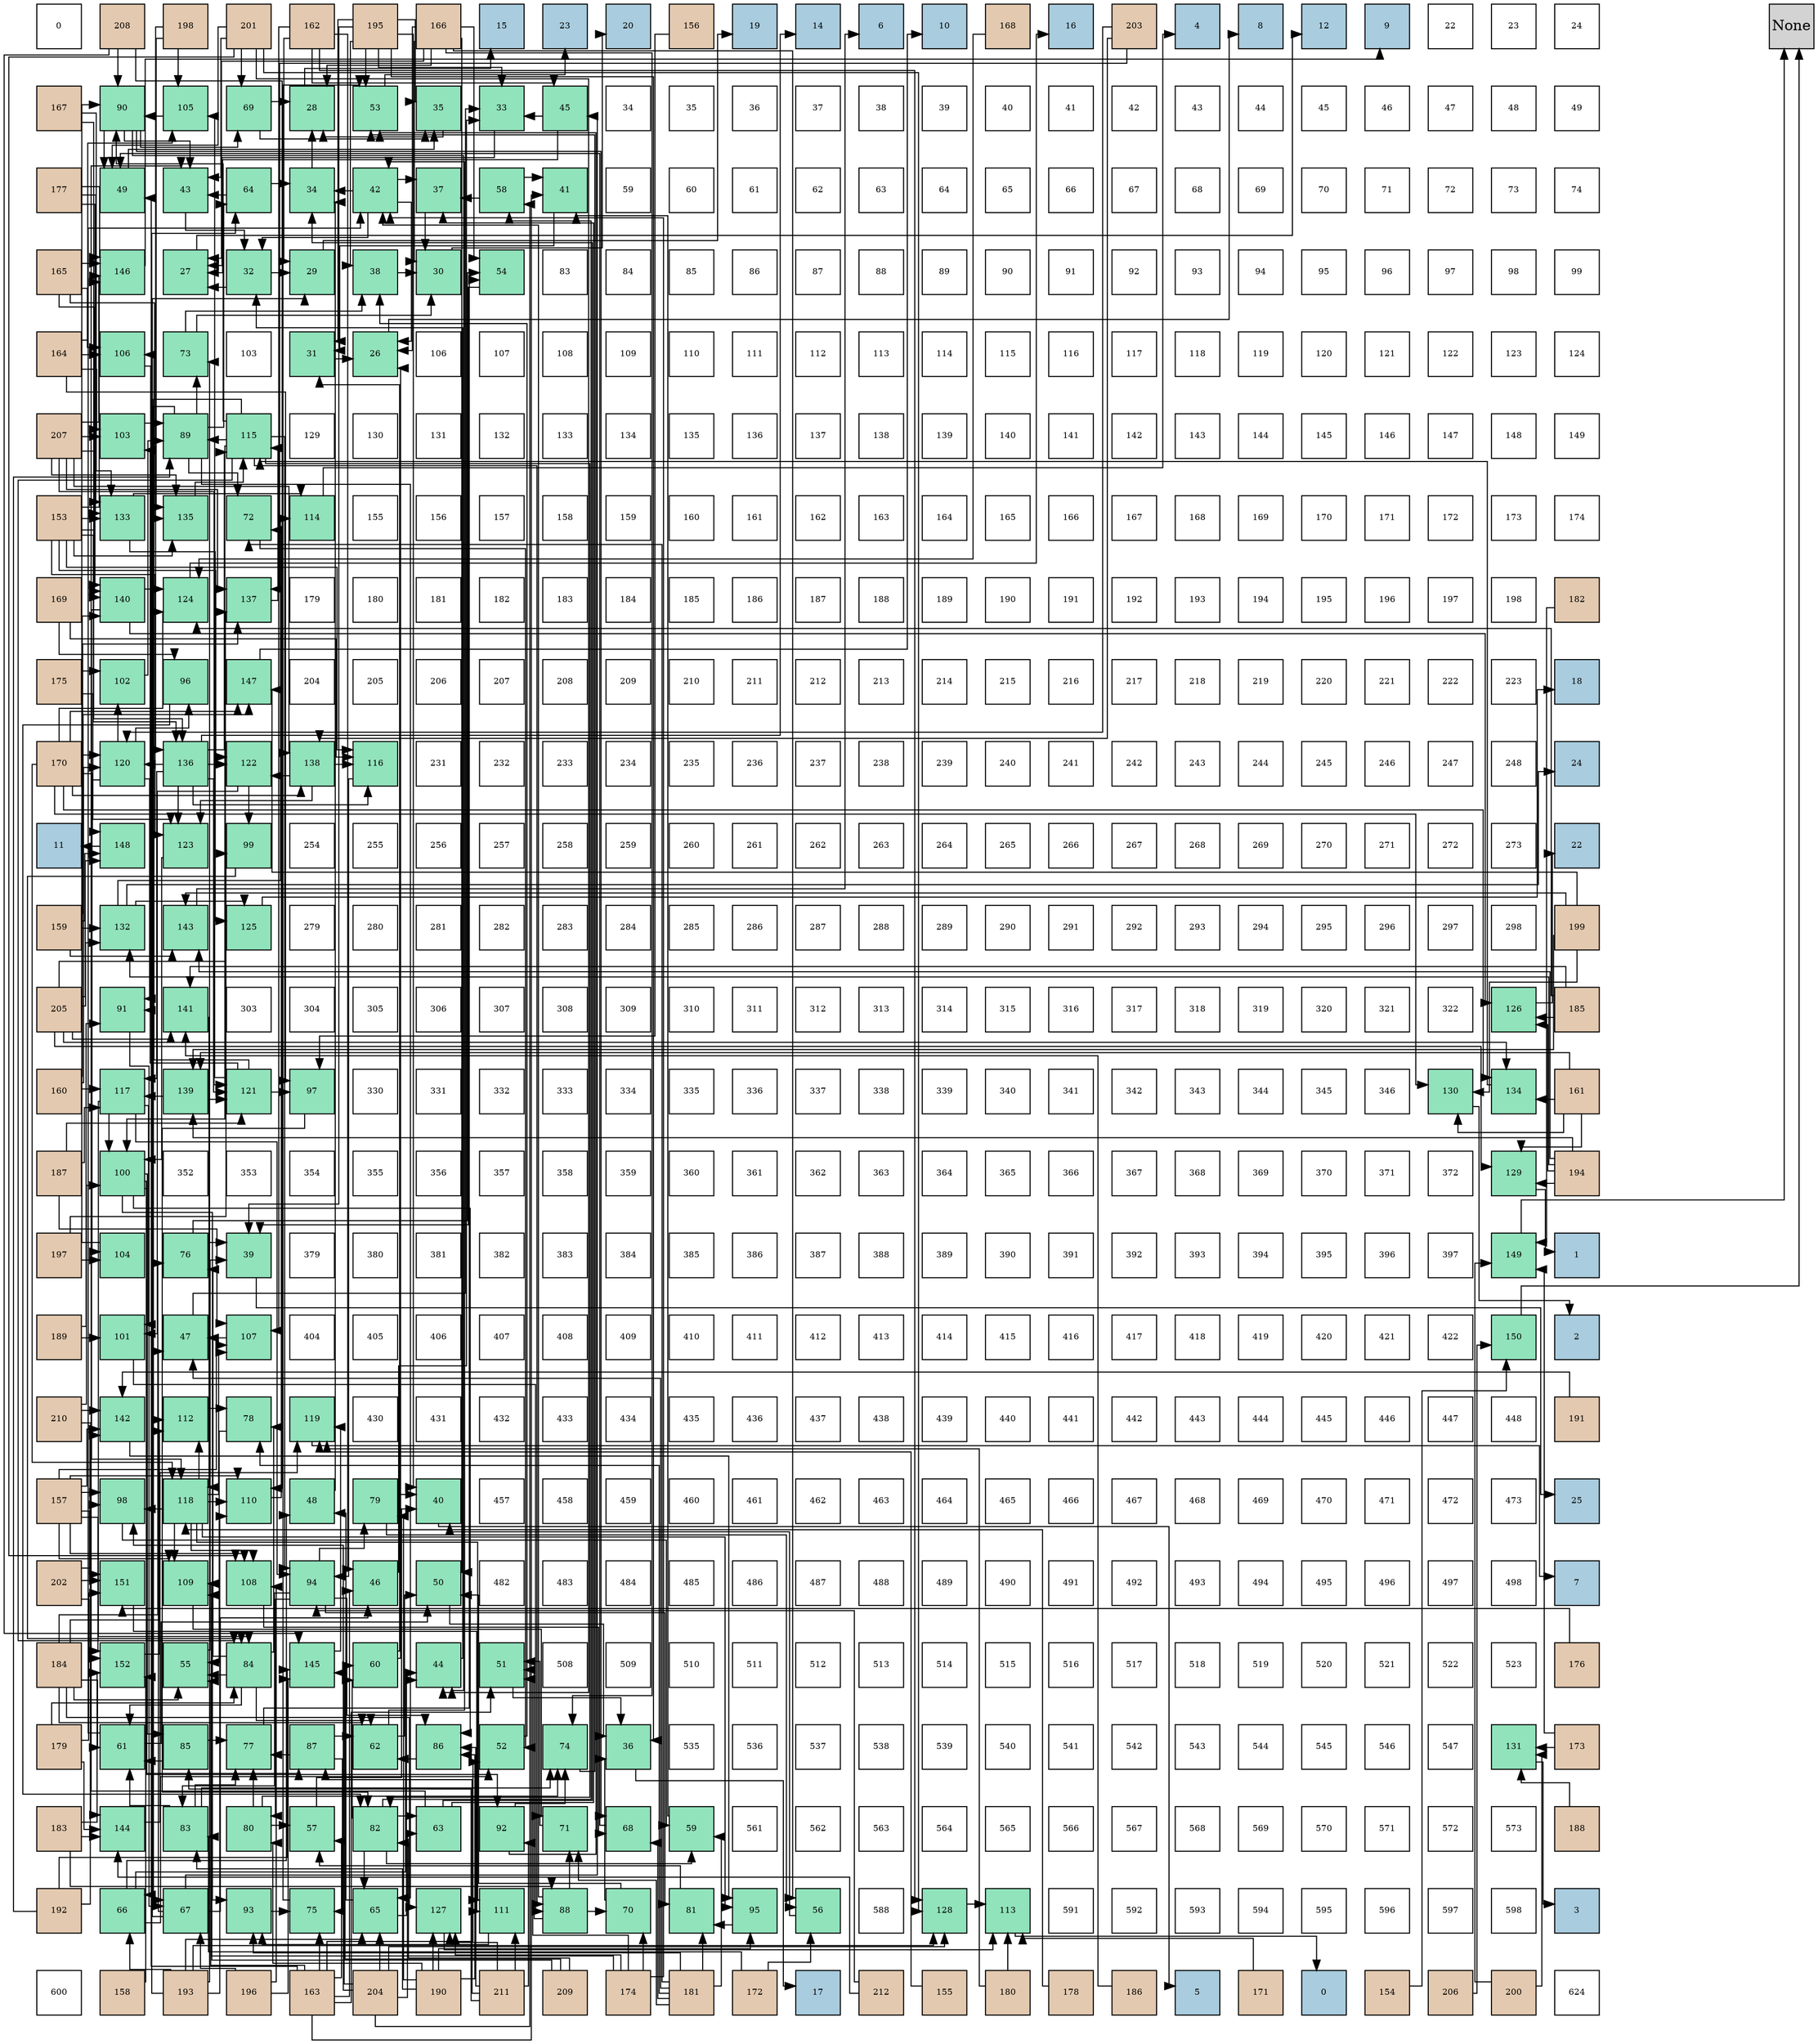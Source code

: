 digraph layout{
 rankdir=TB;
 splines=ortho;
 node [style=filled shape=square fixedsize=true width=0.6];
0[label="0", fontsize=8, fillcolor="#ffffff"];
1[label="208", fontsize=8, fillcolor="#e3c9af"];
2[label="198", fontsize=8, fillcolor="#e3c9af"];
3[label="201", fontsize=8, fillcolor="#e3c9af"];
4[label="162", fontsize=8, fillcolor="#e3c9af"];
5[label="195", fontsize=8, fillcolor="#e3c9af"];
6[label="166", fontsize=8, fillcolor="#e3c9af"];
7[label="15", fontsize=8, fillcolor="#a9ccde"];
8[label="23", fontsize=8, fillcolor="#a9ccde"];
9[label="20", fontsize=8, fillcolor="#a9ccde"];
10[label="156", fontsize=8, fillcolor="#e3c9af"];
11[label="19", fontsize=8, fillcolor="#a9ccde"];
12[label="14", fontsize=8, fillcolor="#a9ccde"];
13[label="6", fontsize=8, fillcolor="#a9ccde"];
14[label="10", fontsize=8, fillcolor="#a9ccde"];
15[label="168", fontsize=8, fillcolor="#e3c9af"];
16[label="16", fontsize=8, fillcolor="#a9ccde"];
17[label="203", fontsize=8, fillcolor="#e3c9af"];
18[label="4", fontsize=8, fillcolor="#a9ccde"];
19[label="8", fontsize=8, fillcolor="#a9ccde"];
20[label="12", fontsize=8, fillcolor="#a9ccde"];
21[label="9", fontsize=8, fillcolor="#a9ccde"];
22[label="22", fontsize=8, fillcolor="#ffffff"];
23[label="23", fontsize=8, fillcolor="#ffffff"];
24[label="24", fontsize=8, fillcolor="#ffffff"];
25[label="167", fontsize=8, fillcolor="#e3c9af"];
26[label="90", fontsize=8, fillcolor="#91e3bb"];
27[label="105", fontsize=8, fillcolor="#91e3bb"];
28[label="69", fontsize=8, fillcolor="#91e3bb"];
29[label="28", fontsize=8, fillcolor="#91e3bb"];
30[label="53", fontsize=8, fillcolor="#91e3bb"];
31[label="35", fontsize=8, fillcolor="#91e3bb"];
32[label="33", fontsize=8, fillcolor="#91e3bb"];
33[label="45", fontsize=8, fillcolor="#91e3bb"];
34[label="34", fontsize=8, fillcolor="#ffffff"];
35[label="35", fontsize=8, fillcolor="#ffffff"];
36[label="36", fontsize=8, fillcolor="#ffffff"];
37[label="37", fontsize=8, fillcolor="#ffffff"];
38[label="38", fontsize=8, fillcolor="#ffffff"];
39[label="39", fontsize=8, fillcolor="#ffffff"];
40[label="40", fontsize=8, fillcolor="#ffffff"];
41[label="41", fontsize=8, fillcolor="#ffffff"];
42[label="42", fontsize=8, fillcolor="#ffffff"];
43[label="43", fontsize=8, fillcolor="#ffffff"];
44[label="44", fontsize=8, fillcolor="#ffffff"];
45[label="45", fontsize=8, fillcolor="#ffffff"];
46[label="46", fontsize=8, fillcolor="#ffffff"];
47[label="47", fontsize=8, fillcolor="#ffffff"];
48[label="48", fontsize=8, fillcolor="#ffffff"];
49[label="49", fontsize=8, fillcolor="#ffffff"];
50[label="177", fontsize=8, fillcolor="#e3c9af"];
51[label="49", fontsize=8, fillcolor="#91e3bb"];
52[label="43", fontsize=8, fillcolor="#91e3bb"];
53[label="64", fontsize=8, fillcolor="#91e3bb"];
54[label="34", fontsize=8, fillcolor="#91e3bb"];
55[label="42", fontsize=8, fillcolor="#91e3bb"];
56[label="37", fontsize=8, fillcolor="#91e3bb"];
57[label="58", fontsize=8, fillcolor="#91e3bb"];
58[label="41", fontsize=8, fillcolor="#91e3bb"];
59[label="59", fontsize=8, fillcolor="#ffffff"];
60[label="60", fontsize=8, fillcolor="#ffffff"];
61[label="61", fontsize=8, fillcolor="#ffffff"];
62[label="62", fontsize=8, fillcolor="#ffffff"];
63[label="63", fontsize=8, fillcolor="#ffffff"];
64[label="64", fontsize=8, fillcolor="#ffffff"];
65[label="65", fontsize=8, fillcolor="#ffffff"];
66[label="66", fontsize=8, fillcolor="#ffffff"];
67[label="67", fontsize=8, fillcolor="#ffffff"];
68[label="68", fontsize=8, fillcolor="#ffffff"];
69[label="69", fontsize=8, fillcolor="#ffffff"];
70[label="70", fontsize=8, fillcolor="#ffffff"];
71[label="71", fontsize=8, fillcolor="#ffffff"];
72[label="72", fontsize=8, fillcolor="#ffffff"];
73[label="73", fontsize=8, fillcolor="#ffffff"];
74[label="74", fontsize=8, fillcolor="#ffffff"];
75[label="165", fontsize=8, fillcolor="#e3c9af"];
76[label="146", fontsize=8, fillcolor="#91e3bb"];
77[label="27", fontsize=8, fillcolor="#91e3bb"];
78[label="32", fontsize=8, fillcolor="#91e3bb"];
79[label="29", fontsize=8, fillcolor="#91e3bb"];
80[label="38", fontsize=8, fillcolor="#91e3bb"];
81[label="30", fontsize=8, fillcolor="#91e3bb"];
82[label="54", fontsize=8, fillcolor="#91e3bb"];
83[label="83", fontsize=8, fillcolor="#ffffff"];
84[label="84", fontsize=8, fillcolor="#ffffff"];
85[label="85", fontsize=8, fillcolor="#ffffff"];
86[label="86", fontsize=8, fillcolor="#ffffff"];
87[label="87", fontsize=8, fillcolor="#ffffff"];
88[label="88", fontsize=8, fillcolor="#ffffff"];
89[label="89", fontsize=8, fillcolor="#ffffff"];
90[label="90", fontsize=8, fillcolor="#ffffff"];
91[label="91", fontsize=8, fillcolor="#ffffff"];
92[label="92", fontsize=8, fillcolor="#ffffff"];
93[label="93", fontsize=8, fillcolor="#ffffff"];
94[label="94", fontsize=8, fillcolor="#ffffff"];
95[label="95", fontsize=8, fillcolor="#ffffff"];
96[label="96", fontsize=8, fillcolor="#ffffff"];
97[label="97", fontsize=8, fillcolor="#ffffff"];
98[label="98", fontsize=8, fillcolor="#ffffff"];
99[label="99", fontsize=8, fillcolor="#ffffff"];
100[label="164", fontsize=8, fillcolor="#e3c9af"];
101[label="106", fontsize=8, fillcolor="#91e3bb"];
102[label="73", fontsize=8, fillcolor="#91e3bb"];
103[label="103", fontsize=8, fillcolor="#ffffff"];
104[label="31", fontsize=8, fillcolor="#91e3bb"];
105[label="26", fontsize=8, fillcolor="#91e3bb"];
106[label="106", fontsize=8, fillcolor="#ffffff"];
107[label="107", fontsize=8, fillcolor="#ffffff"];
108[label="108", fontsize=8, fillcolor="#ffffff"];
109[label="109", fontsize=8, fillcolor="#ffffff"];
110[label="110", fontsize=8, fillcolor="#ffffff"];
111[label="111", fontsize=8, fillcolor="#ffffff"];
112[label="112", fontsize=8, fillcolor="#ffffff"];
113[label="113", fontsize=8, fillcolor="#ffffff"];
114[label="114", fontsize=8, fillcolor="#ffffff"];
115[label="115", fontsize=8, fillcolor="#ffffff"];
116[label="116", fontsize=8, fillcolor="#ffffff"];
117[label="117", fontsize=8, fillcolor="#ffffff"];
118[label="118", fontsize=8, fillcolor="#ffffff"];
119[label="119", fontsize=8, fillcolor="#ffffff"];
120[label="120", fontsize=8, fillcolor="#ffffff"];
121[label="121", fontsize=8, fillcolor="#ffffff"];
122[label="122", fontsize=8, fillcolor="#ffffff"];
123[label="123", fontsize=8, fillcolor="#ffffff"];
124[label="124", fontsize=8, fillcolor="#ffffff"];
125[label="207", fontsize=8, fillcolor="#e3c9af"];
126[label="103", fontsize=8, fillcolor="#91e3bb"];
127[label="89", fontsize=8, fillcolor="#91e3bb"];
128[label="115", fontsize=8, fillcolor="#91e3bb"];
129[label="129", fontsize=8, fillcolor="#ffffff"];
130[label="130", fontsize=8, fillcolor="#ffffff"];
131[label="131", fontsize=8, fillcolor="#ffffff"];
132[label="132", fontsize=8, fillcolor="#ffffff"];
133[label="133", fontsize=8, fillcolor="#ffffff"];
134[label="134", fontsize=8, fillcolor="#ffffff"];
135[label="135", fontsize=8, fillcolor="#ffffff"];
136[label="136", fontsize=8, fillcolor="#ffffff"];
137[label="137", fontsize=8, fillcolor="#ffffff"];
138[label="138", fontsize=8, fillcolor="#ffffff"];
139[label="139", fontsize=8, fillcolor="#ffffff"];
140[label="140", fontsize=8, fillcolor="#ffffff"];
141[label="141", fontsize=8, fillcolor="#ffffff"];
142[label="142", fontsize=8, fillcolor="#ffffff"];
143[label="143", fontsize=8, fillcolor="#ffffff"];
144[label="144", fontsize=8, fillcolor="#ffffff"];
145[label="145", fontsize=8, fillcolor="#ffffff"];
146[label="146", fontsize=8, fillcolor="#ffffff"];
147[label="147", fontsize=8, fillcolor="#ffffff"];
148[label="148", fontsize=8, fillcolor="#ffffff"];
149[label="149", fontsize=8, fillcolor="#ffffff"];
150[label="153", fontsize=8, fillcolor="#e3c9af"];
151[label="133", fontsize=8, fillcolor="#91e3bb"];
152[label="135", fontsize=8, fillcolor="#91e3bb"];
153[label="72", fontsize=8, fillcolor="#91e3bb"];
154[label="114", fontsize=8, fillcolor="#91e3bb"];
155[label="155", fontsize=8, fillcolor="#ffffff"];
156[label="156", fontsize=8, fillcolor="#ffffff"];
157[label="157", fontsize=8, fillcolor="#ffffff"];
158[label="158", fontsize=8, fillcolor="#ffffff"];
159[label="159", fontsize=8, fillcolor="#ffffff"];
160[label="160", fontsize=8, fillcolor="#ffffff"];
161[label="161", fontsize=8, fillcolor="#ffffff"];
162[label="162", fontsize=8, fillcolor="#ffffff"];
163[label="163", fontsize=8, fillcolor="#ffffff"];
164[label="164", fontsize=8, fillcolor="#ffffff"];
165[label="165", fontsize=8, fillcolor="#ffffff"];
166[label="166", fontsize=8, fillcolor="#ffffff"];
167[label="167", fontsize=8, fillcolor="#ffffff"];
168[label="168", fontsize=8, fillcolor="#ffffff"];
169[label="169", fontsize=8, fillcolor="#ffffff"];
170[label="170", fontsize=8, fillcolor="#ffffff"];
171[label="171", fontsize=8, fillcolor="#ffffff"];
172[label="172", fontsize=8, fillcolor="#ffffff"];
173[label="173", fontsize=8, fillcolor="#ffffff"];
174[label="174", fontsize=8, fillcolor="#ffffff"];
175[label="169", fontsize=8, fillcolor="#e3c9af"];
176[label="140", fontsize=8, fillcolor="#91e3bb"];
177[label="124", fontsize=8, fillcolor="#91e3bb"];
178[label="137", fontsize=8, fillcolor="#91e3bb"];
179[label="179", fontsize=8, fillcolor="#ffffff"];
180[label="180", fontsize=8, fillcolor="#ffffff"];
181[label="181", fontsize=8, fillcolor="#ffffff"];
182[label="182", fontsize=8, fillcolor="#ffffff"];
183[label="183", fontsize=8, fillcolor="#ffffff"];
184[label="184", fontsize=8, fillcolor="#ffffff"];
185[label="185", fontsize=8, fillcolor="#ffffff"];
186[label="186", fontsize=8, fillcolor="#ffffff"];
187[label="187", fontsize=8, fillcolor="#ffffff"];
188[label="188", fontsize=8, fillcolor="#ffffff"];
189[label="189", fontsize=8, fillcolor="#ffffff"];
190[label="190", fontsize=8, fillcolor="#ffffff"];
191[label="191", fontsize=8, fillcolor="#ffffff"];
192[label="192", fontsize=8, fillcolor="#ffffff"];
193[label="193", fontsize=8, fillcolor="#ffffff"];
194[label="194", fontsize=8, fillcolor="#ffffff"];
195[label="195", fontsize=8, fillcolor="#ffffff"];
196[label="196", fontsize=8, fillcolor="#ffffff"];
197[label="197", fontsize=8, fillcolor="#ffffff"];
198[label="198", fontsize=8, fillcolor="#ffffff"];
199[label="182", fontsize=8, fillcolor="#e3c9af"];
200[label="175", fontsize=8, fillcolor="#e3c9af"];
201[label="102", fontsize=8, fillcolor="#91e3bb"];
202[label="96", fontsize=8, fillcolor="#91e3bb"];
203[label="147", fontsize=8, fillcolor="#91e3bb"];
204[label="204", fontsize=8, fillcolor="#ffffff"];
205[label="205", fontsize=8, fillcolor="#ffffff"];
206[label="206", fontsize=8, fillcolor="#ffffff"];
207[label="207", fontsize=8, fillcolor="#ffffff"];
208[label="208", fontsize=8, fillcolor="#ffffff"];
209[label="209", fontsize=8, fillcolor="#ffffff"];
210[label="210", fontsize=8, fillcolor="#ffffff"];
211[label="211", fontsize=8, fillcolor="#ffffff"];
212[label="212", fontsize=8, fillcolor="#ffffff"];
213[label="213", fontsize=8, fillcolor="#ffffff"];
214[label="214", fontsize=8, fillcolor="#ffffff"];
215[label="215", fontsize=8, fillcolor="#ffffff"];
216[label="216", fontsize=8, fillcolor="#ffffff"];
217[label="217", fontsize=8, fillcolor="#ffffff"];
218[label="218", fontsize=8, fillcolor="#ffffff"];
219[label="219", fontsize=8, fillcolor="#ffffff"];
220[label="220", fontsize=8, fillcolor="#ffffff"];
221[label="221", fontsize=8, fillcolor="#ffffff"];
222[label="222", fontsize=8, fillcolor="#ffffff"];
223[label="223", fontsize=8, fillcolor="#ffffff"];
224[label="18", fontsize=8, fillcolor="#a9ccde"];
225[label="170", fontsize=8, fillcolor="#e3c9af"];
226[label="120", fontsize=8, fillcolor="#91e3bb"];
227[label="136", fontsize=8, fillcolor="#91e3bb"];
228[label="122", fontsize=8, fillcolor="#91e3bb"];
229[label="138", fontsize=8, fillcolor="#91e3bb"];
230[label="116", fontsize=8, fillcolor="#91e3bb"];
231[label="231", fontsize=8, fillcolor="#ffffff"];
232[label="232", fontsize=8, fillcolor="#ffffff"];
233[label="233", fontsize=8, fillcolor="#ffffff"];
234[label="234", fontsize=8, fillcolor="#ffffff"];
235[label="235", fontsize=8, fillcolor="#ffffff"];
236[label="236", fontsize=8, fillcolor="#ffffff"];
237[label="237", fontsize=8, fillcolor="#ffffff"];
238[label="238", fontsize=8, fillcolor="#ffffff"];
239[label="239", fontsize=8, fillcolor="#ffffff"];
240[label="240", fontsize=8, fillcolor="#ffffff"];
241[label="241", fontsize=8, fillcolor="#ffffff"];
242[label="242", fontsize=8, fillcolor="#ffffff"];
243[label="243", fontsize=8, fillcolor="#ffffff"];
244[label="244", fontsize=8, fillcolor="#ffffff"];
245[label="245", fontsize=8, fillcolor="#ffffff"];
246[label="246", fontsize=8, fillcolor="#ffffff"];
247[label="247", fontsize=8, fillcolor="#ffffff"];
248[label="248", fontsize=8, fillcolor="#ffffff"];
249[label="24", fontsize=8, fillcolor="#a9ccde"];
250[label="11", fontsize=8, fillcolor="#a9ccde"];
251[label="148", fontsize=8, fillcolor="#91e3bb"];
252[label="123", fontsize=8, fillcolor="#91e3bb"];
253[label="99", fontsize=8, fillcolor="#91e3bb"];
254[label="254", fontsize=8, fillcolor="#ffffff"];
255[label="255", fontsize=8, fillcolor="#ffffff"];
256[label="256", fontsize=8, fillcolor="#ffffff"];
257[label="257", fontsize=8, fillcolor="#ffffff"];
258[label="258", fontsize=8, fillcolor="#ffffff"];
259[label="259", fontsize=8, fillcolor="#ffffff"];
260[label="260", fontsize=8, fillcolor="#ffffff"];
261[label="261", fontsize=8, fillcolor="#ffffff"];
262[label="262", fontsize=8, fillcolor="#ffffff"];
263[label="263", fontsize=8, fillcolor="#ffffff"];
264[label="264", fontsize=8, fillcolor="#ffffff"];
265[label="265", fontsize=8, fillcolor="#ffffff"];
266[label="266", fontsize=8, fillcolor="#ffffff"];
267[label="267", fontsize=8, fillcolor="#ffffff"];
268[label="268", fontsize=8, fillcolor="#ffffff"];
269[label="269", fontsize=8, fillcolor="#ffffff"];
270[label="270", fontsize=8, fillcolor="#ffffff"];
271[label="271", fontsize=8, fillcolor="#ffffff"];
272[label="272", fontsize=8, fillcolor="#ffffff"];
273[label="273", fontsize=8, fillcolor="#ffffff"];
274[label="22", fontsize=8, fillcolor="#a9ccde"];
275[label="159", fontsize=8, fillcolor="#e3c9af"];
276[label="132", fontsize=8, fillcolor="#91e3bb"];
277[label="143", fontsize=8, fillcolor="#91e3bb"];
278[label="125", fontsize=8, fillcolor="#91e3bb"];
279[label="279", fontsize=8, fillcolor="#ffffff"];
280[label="280", fontsize=8, fillcolor="#ffffff"];
281[label="281", fontsize=8, fillcolor="#ffffff"];
282[label="282", fontsize=8, fillcolor="#ffffff"];
283[label="283", fontsize=8, fillcolor="#ffffff"];
284[label="284", fontsize=8, fillcolor="#ffffff"];
285[label="285", fontsize=8, fillcolor="#ffffff"];
286[label="286", fontsize=8, fillcolor="#ffffff"];
287[label="287", fontsize=8, fillcolor="#ffffff"];
288[label="288", fontsize=8, fillcolor="#ffffff"];
289[label="289", fontsize=8, fillcolor="#ffffff"];
290[label="290", fontsize=8, fillcolor="#ffffff"];
291[label="291", fontsize=8, fillcolor="#ffffff"];
292[label="292", fontsize=8, fillcolor="#ffffff"];
293[label="293", fontsize=8, fillcolor="#ffffff"];
294[label="294", fontsize=8, fillcolor="#ffffff"];
295[label="295", fontsize=8, fillcolor="#ffffff"];
296[label="296", fontsize=8, fillcolor="#ffffff"];
297[label="297", fontsize=8, fillcolor="#ffffff"];
298[label="298", fontsize=8, fillcolor="#ffffff"];
299[label="199", fontsize=8, fillcolor="#e3c9af"];
300[label="205", fontsize=8, fillcolor="#e3c9af"];
301[label="91", fontsize=8, fillcolor="#91e3bb"];
302[label="141", fontsize=8, fillcolor="#91e3bb"];
303[label="303", fontsize=8, fillcolor="#ffffff"];
304[label="304", fontsize=8, fillcolor="#ffffff"];
305[label="305", fontsize=8, fillcolor="#ffffff"];
306[label="306", fontsize=8, fillcolor="#ffffff"];
307[label="307", fontsize=8, fillcolor="#ffffff"];
308[label="308", fontsize=8, fillcolor="#ffffff"];
309[label="309", fontsize=8, fillcolor="#ffffff"];
310[label="310", fontsize=8, fillcolor="#ffffff"];
311[label="311", fontsize=8, fillcolor="#ffffff"];
312[label="312", fontsize=8, fillcolor="#ffffff"];
313[label="313", fontsize=8, fillcolor="#ffffff"];
314[label="314", fontsize=8, fillcolor="#ffffff"];
315[label="315", fontsize=8, fillcolor="#ffffff"];
316[label="316", fontsize=8, fillcolor="#ffffff"];
317[label="317", fontsize=8, fillcolor="#ffffff"];
318[label="318", fontsize=8, fillcolor="#ffffff"];
319[label="319", fontsize=8, fillcolor="#ffffff"];
320[label="320", fontsize=8, fillcolor="#ffffff"];
321[label="321", fontsize=8, fillcolor="#ffffff"];
322[label="322", fontsize=8, fillcolor="#ffffff"];
323[label="126", fontsize=8, fillcolor="#91e3bb"];
324[label="185", fontsize=8, fillcolor="#e3c9af"];
325[label="160", fontsize=8, fillcolor="#e3c9af"];
326[label="117", fontsize=8, fillcolor="#91e3bb"];
327[label="139", fontsize=8, fillcolor="#91e3bb"];
328[label="121", fontsize=8, fillcolor="#91e3bb"];
329[label="97", fontsize=8, fillcolor="#91e3bb"];
330[label="330", fontsize=8, fillcolor="#ffffff"];
331[label="331", fontsize=8, fillcolor="#ffffff"];
332[label="332", fontsize=8, fillcolor="#ffffff"];
333[label="333", fontsize=8, fillcolor="#ffffff"];
334[label="334", fontsize=8, fillcolor="#ffffff"];
335[label="335", fontsize=8, fillcolor="#ffffff"];
336[label="336", fontsize=8, fillcolor="#ffffff"];
337[label="337", fontsize=8, fillcolor="#ffffff"];
338[label="338", fontsize=8, fillcolor="#ffffff"];
339[label="339", fontsize=8, fillcolor="#ffffff"];
340[label="340", fontsize=8, fillcolor="#ffffff"];
341[label="341", fontsize=8, fillcolor="#ffffff"];
342[label="342", fontsize=8, fillcolor="#ffffff"];
343[label="343", fontsize=8, fillcolor="#ffffff"];
344[label="344", fontsize=8, fillcolor="#ffffff"];
345[label="345", fontsize=8, fillcolor="#ffffff"];
346[label="346", fontsize=8, fillcolor="#ffffff"];
347[label="130", fontsize=8, fillcolor="#91e3bb"];
348[label="134", fontsize=8, fillcolor="#91e3bb"];
349[label="161", fontsize=8, fillcolor="#e3c9af"];
350[label="187", fontsize=8, fillcolor="#e3c9af"];
351[label="100", fontsize=8, fillcolor="#91e3bb"];
352[label="352", fontsize=8, fillcolor="#ffffff"];
353[label="353", fontsize=8, fillcolor="#ffffff"];
354[label="354", fontsize=8, fillcolor="#ffffff"];
355[label="355", fontsize=8, fillcolor="#ffffff"];
356[label="356", fontsize=8, fillcolor="#ffffff"];
357[label="357", fontsize=8, fillcolor="#ffffff"];
358[label="358", fontsize=8, fillcolor="#ffffff"];
359[label="359", fontsize=8, fillcolor="#ffffff"];
360[label="360", fontsize=8, fillcolor="#ffffff"];
361[label="361", fontsize=8, fillcolor="#ffffff"];
362[label="362", fontsize=8, fillcolor="#ffffff"];
363[label="363", fontsize=8, fillcolor="#ffffff"];
364[label="364", fontsize=8, fillcolor="#ffffff"];
365[label="365", fontsize=8, fillcolor="#ffffff"];
366[label="366", fontsize=8, fillcolor="#ffffff"];
367[label="367", fontsize=8, fillcolor="#ffffff"];
368[label="368", fontsize=8, fillcolor="#ffffff"];
369[label="369", fontsize=8, fillcolor="#ffffff"];
370[label="370", fontsize=8, fillcolor="#ffffff"];
371[label="371", fontsize=8, fillcolor="#ffffff"];
372[label="372", fontsize=8, fillcolor="#ffffff"];
373[label="129", fontsize=8, fillcolor="#91e3bb"];
374[label="194", fontsize=8, fillcolor="#e3c9af"];
375[label="197", fontsize=8, fillcolor="#e3c9af"];
376[label="104", fontsize=8, fillcolor="#91e3bb"];
377[label="76", fontsize=8, fillcolor="#91e3bb"];
378[label="39", fontsize=8, fillcolor="#91e3bb"];
379[label="379", fontsize=8, fillcolor="#ffffff"];
380[label="380", fontsize=8, fillcolor="#ffffff"];
381[label="381", fontsize=8, fillcolor="#ffffff"];
382[label="382", fontsize=8, fillcolor="#ffffff"];
383[label="383", fontsize=8, fillcolor="#ffffff"];
384[label="384", fontsize=8, fillcolor="#ffffff"];
385[label="385", fontsize=8, fillcolor="#ffffff"];
386[label="386", fontsize=8, fillcolor="#ffffff"];
387[label="387", fontsize=8, fillcolor="#ffffff"];
388[label="388", fontsize=8, fillcolor="#ffffff"];
389[label="389", fontsize=8, fillcolor="#ffffff"];
390[label="390", fontsize=8, fillcolor="#ffffff"];
391[label="391", fontsize=8, fillcolor="#ffffff"];
392[label="392", fontsize=8, fillcolor="#ffffff"];
393[label="393", fontsize=8, fillcolor="#ffffff"];
394[label="394", fontsize=8, fillcolor="#ffffff"];
395[label="395", fontsize=8, fillcolor="#ffffff"];
396[label="396", fontsize=8, fillcolor="#ffffff"];
397[label="397", fontsize=8, fillcolor="#ffffff"];
398[label="149", fontsize=8, fillcolor="#91e3bb"];
399[label="1", fontsize=8, fillcolor="#a9ccde"];
400[label="189", fontsize=8, fillcolor="#e3c9af"];
401[label="101", fontsize=8, fillcolor="#91e3bb"];
402[label="47", fontsize=8, fillcolor="#91e3bb"];
403[label="107", fontsize=8, fillcolor="#91e3bb"];
404[label="404", fontsize=8, fillcolor="#ffffff"];
405[label="405", fontsize=8, fillcolor="#ffffff"];
406[label="406", fontsize=8, fillcolor="#ffffff"];
407[label="407", fontsize=8, fillcolor="#ffffff"];
408[label="408", fontsize=8, fillcolor="#ffffff"];
409[label="409", fontsize=8, fillcolor="#ffffff"];
410[label="410", fontsize=8, fillcolor="#ffffff"];
411[label="411", fontsize=8, fillcolor="#ffffff"];
412[label="412", fontsize=8, fillcolor="#ffffff"];
413[label="413", fontsize=8, fillcolor="#ffffff"];
414[label="414", fontsize=8, fillcolor="#ffffff"];
415[label="415", fontsize=8, fillcolor="#ffffff"];
416[label="416", fontsize=8, fillcolor="#ffffff"];
417[label="417", fontsize=8, fillcolor="#ffffff"];
418[label="418", fontsize=8, fillcolor="#ffffff"];
419[label="419", fontsize=8, fillcolor="#ffffff"];
420[label="420", fontsize=8, fillcolor="#ffffff"];
421[label="421", fontsize=8, fillcolor="#ffffff"];
422[label="422", fontsize=8, fillcolor="#ffffff"];
423[label="150", fontsize=8, fillcolor="#91e3bb"];
424[label="2", fontsize=8, fillcolor="#a9ccde"];
425[label="210", fontsize=8, fillcolor="#e3c9af"];
426[label="142", fontsize=8, fillcolor="#91e3bb"];
427[label="112", fontsize=8, fillcolor="#91e3bb"];
428[label="78", fontsize=8, fillcolor="#91e3bb"];
429[label="119", fontsize=8, fillcolor="#91e3bb"];
430[label="430", fontsize=8, fillcolor="#ffffff"];
431[label="431", fontsize=8, fillcolor="#ffffff"];
432[label="432", fontsize=8, fillcolor="#ffffff"];
433[label="433", fontsize=8, fillcolor="#ffffff"];
434[label="434", fontsize=8, fillcolor="#ffffff"];
435[label="435", fontsize=8, fillcolor="#ffffff"];
436[label="436", fontsize=8, fillcolor="#ffffff"];
437[label="437", fontsize=8, fillcolor="#ffffff"];
438[label="438", fontsize=8, fillcolor="#ffffff"];
439[label="439", fontsize=8, fillcolor="#ffffff"];
440[label="440", fontsize=8, fillcolor="#ffffff"];
441[label="441", fontsize=8, fillcolor="#ffffff"];
442[label="442", fontsize=8, fillcolor="#ffffff"];
443[label="443", fontsize=8, fillcolor="#ffffff"];
444[label="444", fontsize=8, fillcolor="#ffffff"];
445[label="445", fontsize=8, fillcolor="#ffffff"];
446[label="446", fontsize=8, fillcolor="#ffffff"];
447[label="447", fontsize=8, fillcolor="#ffffff"];
448[label="448", fontsize=8, fillcolor="#ffffff"];
449[label="191", fontsize=8, fillcolor="#e3c9af"];
450[label="157", fontsize=8, fillcolor="#e3c9af"];
451[label="98", fontsize=8, fillcolor="#91e3bb"];
452[label="118", fontsize=8, fillcolor="#91e3bb"];
453[label="110", fontsize=8, fillcolor="#91e3bb"];
454[label="48", fontsize=8, fillcolor="#91e3bb"];
455[label="79", fontsize=8, fillcolor="#91e3bb"];
456[label="40", fontsize=8, fillcolor="#91e3bb"];
457[label="457", fontsize=8, fillcolor="#ffffff"];
458[label="458", fontsize=8, fillcolor="#ffffff"];
459[label="459", fontsize=8, fillcolor="#ffffff"];
460[label="460", fontsize=8, fillcolor="#ffffff"];
461[label="461", fontsize=8, fillcolor="#ffffff"];
462[label="462", fontsize=8, fillcolor="#ffffff"];
463[label="463", fontsize=8, fillcolor="#ffffff"];
464[label="464", fontsize=8, fillcolor="#ffffff"];
465[label="465", fontsize=8, fillcolor="#ffffff"];
466[label="466", fontsize=8, fillcolor="#ffffff"];
467[label="467", fontsize=8, fillcolor="#ffffff"];
468[label="468", fontsize=8, fillcolor="#ffffff"];
469[label="469", fontsize=8, fillcolor="#ffffff"];
470[label="470", fontsize=8, fillcolor="#ffffff"];
471[label="471", fontsize=8, fillcolor="#ffffff"];
472[label="472", fontsize=8, fillcolor="#ffffff"];
473[label="473", fontsize=8, fillcolor="#ffffff"];
474[label="25", fontsize=8, fillcolor="#a9ccde"];
475[label="202", fontsize=8, fillcolor="#e3c9af"];
476[label="151", fontsize=8, fillcolor="#91e3bb"];
477[label="109", fontsize=8, fillcolor="#91e3bb"];
478[label="108", fontsize=8, fillcolor="#91e3bb"];
479[label="94", fontsize=8, fillcolor="#91e3bb"];
480[label="46", fontsize=8, fillcolor="#91e3bb"];
481[label="50", fontsize=8, fillcolor="#91e3bb"];
482[label="482", fontsize=8, fillcolor="#ffffff"];
483[label="483", fontsize=8, fillcolor="#ffffff"];
484[label="484", fontsize=8, fillcolor="#ffffff"];
485[label="485", fontsize=8, fillcolor="#ffffff"];
486[label="486", fontsize=8, fillcolor="#ffffff"];
487[label="487", fontsize=8, fillcolor="#ffffff"];
488[label="488", fontsize=8, fillcolor="#ffffff"];
489[label="489", fontsize=8, fillcolor="#ffffff"];
490[label="490", fontsize=8, fillcolor="#ffffff"];
491[label="491", fontsize=8, fillcolor="#ffffff"];
492[label="492", fontsize=8, fillcolor="#ffffff"];
493[label="493", fontsize=8, fillcolor="#ffffff"];
494[label="494", fontsize=8, fillcolor="#ffffff"];
495[label="495", fontsize=8, fillcolor="#ffffff"];
496[label="496", fontsize=8, fillcolor="#ffffff"];
497[label="497", fontsize=8, fillcolor="#ffffff"];
498[label="498", fontsize=8, fillcolor="#ffffff"];
499[label="7", fontsize=8, fillcolor="#a9ccde"];
500[label="184", fontsize=8, fillcolor="#e3c9af"];
501[label="152", fontsize=8, fillcolor="#91e3bb"];
502[label="55", fontsize=8, fillcolor="#91e3bb"];
503[label="84", fontsize=8, fillcolor="#91e3bb"];
504[label="145", fontsize=8, fillcolor="#91e3bb"];
505[label="60", fontsize=8, fillcolor="#91e3bb"];
506[label="44", fontsize=8, fillcolor="#91e3bb"];
507[label="51", fontsize=8, fillcolor="#91e3bb"];
508[label="508", fontsize=8, fillcolor="#ffffff"];
509[label="509", fontsize=8, fillcolor="#ffffff"];
510[label="510", fontsize=8, fillcolor="#ffffff"];
511[label="511", fontsize=8, fillcolor="#ffffff"];
512[label="512", fontsize=8, fillcolor="#ffffff"];
513[label="513", fontsize=8, fillcolor="#ffffff"];
514[label="514", fontsize=8, fillcolor="#ffffff"];
515[label="515", fontsize=8, fillcolor="#ffffff"];
516[label="516", fontsize=8, fillcolor="#ffffff"];
517[label="517", fontsize=8, fillcolor="#ffffff"];
518[label="518", fontsize=8, fillcolor="#ffffff"];
519[label="519", fontsize=8, fillcolor="#ffffff"];
520[label="520", fontsize=8, fillcolor="#ffffff"];
521[label="521", fontsize=8, fillcolor="#ffffff"];
522[label="522", fontsize=8, fillcolor="#ffffff"];
523[label="523", fontsize=8, fillcolor="#ffffff"];
524[label="176", fontsize=8, fillcolor="#e3c9af"];
525[label="179", fontsize=8, fillcolor="#e3c9af"];
526[label="61", fontsize=8, fillcolor="#91e3bb"];
527[label="85", fontsize=8, fillcolor="#91e3bb"];
528[label="77", fontsize=8, fillcolor="#91e3bb"];
529[label="87", fontsize=8, fillcolor="#91e3bb"];
530[label="62", fontsize=8, fillcolor="#91e3bb"];
531[label="86", fontsize=8, fillcolor="#91e3bb"];
532[label="52", fontsize=8, fillcolor="#91e3bb"];
533[label="74", fontsize=8, fillcolor="#91e3bb"];
534[label="36", fontsize=8, fillcolor="#91e3bb"];
535[label="535", fontsize=8, fillcolor="#ffffff"];
536[label="536", fontsize=8, fillcolor="#ffffff"];
537[label="537", fontsize=8, fillcolor="#ffffff"];
538[label="538", fontsize=8, fillcolor="#ffffff"];
539[label="539", fontsize=8, fillcolor="#ffffff"];
540[label="540", fontsize=8, fillcolor="#ffffff"];
541[label="541", fontsize=8, fillcolor="#ffffff"];
542[label="542", fontsize=8, fillcolor="#ffffff"];
543[label="543", fontsize=8, fillcolor="#ffffff"];
544[label="544", fontsize=8, fillcolor="#ffffff"];
545[label="545", fontsize=8, fillcolor="#ffffff"];
546[label="546", fontsize=8, fillcolor="#ffffff"];
547[label="547", fontsize=8, fillcolor="#ffffff"];
548[label="131", fontsize=8, fillcolor="#91e3bb"];
549[label="173", fontsize=8, fillcolor="#e3c9af"];
550[label="183", fontsize=8, fillcolor="#e3c9af"];
551[label="144", fontsize=8, fillcolor="#91e3bb"];
552[label="83", fontsize=8, fillcolor="#91e3bb"];
553[label="80", fontsize=8, fillcolor="#91e3bb"];
554[label="57", fontsize=8, fillcolor="#91e3bb"];
555[label="82", fontsize=8, fillcolor="#91e3bb"];
556[label="63", fontsize=8, fillcolor="#91e3bb"];
557[label="92", fontsize=8, fillcolor="#91e3bb"];
558[label="71", fontsize=8, fillcolor="#91e3bb"];
559[label="68", fontsize=8, fillcolor="#91e3bb"];
560[label="59", fontsize=8, fillcolor="#91e3bb"];
561[label="561", fontsize=8, fillcolor="#ffffff"];
562[label="562", fontsize=8, fillcolor="#ffffff"];
563[label="563", fontsize=8, fillcolor="#ffffff"];
564[label="564", fontsize=8, fillcolor="#ffffff"];
565[label="565", fontsize=8, fillcolor="#ffffff"];
566[label="566", fontsize=8, fillcolor="#ffffff"];
567[label="567", fontsize=8, fillcolor="#ffffff"];
568[label="568", fontsize=8, fillcolor="#ffffff"];
569[label="569", fontsize=8, fillcolor="#ffffff"];
570[label="570", fontsize=8, fillcolor="#ffffff"];
571[label="571", fontsize=8, fillcolor="#ffffff"];
572[label="572", fontsize=8, fillcolor="#ffffff"];
573[label="573", fontsize=8, fillcolor="#ffffff"];
574[label="188", fontsize=8, fillcolor="#e3c9af"];
575[label="192", fontsize=8, fillcolor="#e3c9af"];
576[label="66", fontsize=8, fillcolor="#91e3bb"];
577[label="67", fontsize=8, fillcolor="#91e3bb"];
578[label="93", fontsize=8, fillcolor="#91e3bb"];
579[label="75", fontsize=8, fillcolor="#91e3bb"];
580[label="65", fontsize=8, fillcolor="#91e3bb"];
581[label="127", fontsize=8, fillcolor="#91e3bb"];
582[label="111", fontsize=8, fillcolor="#91e3bb"];
583[label="88", fontsize=8, fillcolor="#91e3bb"];
584[label="70", fontsize=8, fillcolor="#91e3bb"];
585[label="81", fontsize=8, fillcolor="#91e3bb"];
586[label="95", fontsize=8, fillcolor="#91e3bb"];
587[label="56", fontsize=8, fillcolor="#91e3bb"];
588[label="588", fontsize=8, fillcolor="#ffffff"];
589[label="128", fontsize=8, fillcolor="#91e3bb"];
590[label="113", fontsize=8, fillcolor="#91e3bb"];
591[label="591", fontsize=8, fillcolor="#ffffff"];
592[label="592", fontsize=8, fillcolor="#ffffff"];
593[label="593", fontsize=8, fillcolor="#ffffff"];
594[label="594", fontsize=8, fillcolor="#ffffff"];
595[label="595", fontsize=8, fillcolor="#ffffff"];
596[label="596", fontsize=8, fillcolor="#ffffff"];
597[label="597", fontsize=8, fillcolor="#ffffff"];
598[label="598", fontsize=8, fillcolor="#ffffff"];
599[label="3", fontsize=8, fillcolor="#a9ccde"];
600[label="600", fontsize=8, fillcolor="#ffffff"];
601[label="158", fontsize=8, fillcolor="#e3c9af"];
602[label="193", fontsize=8, fillcolor="#e3c9af"];
603[label="196", fontsize=8, fillcolor="#e3c9af"];
604[label="163", fontsize=8, fillcolor="#e3c9af"];
605[label="204", fontsize=8, fillcolor="#e3c9af"];
606[label="190", fontsize=8, fillcolor="#e3c9af"];
607[label="211", fontsize=8, fillcolor="#e3c9af"];
608[label="209", fontsize=8, fillcolor="#e3c9af"];
609[label="174", fontsize=8, fillcolor="#e3c9af"];
610[label="181", fontsize=8, fillcolor="#e3c9af"];
611[label="172", fontsize=8, fillcolor="#e3c9af"];
612[label="17", fontsize=8, fillcolor="#a9ccde"];
613[label="212", fontsize=8, fillcolor="#e3c9af"];
614[label="155", fontsize=8, fillcolor="#e3c9af"];
615[label="180", fontsize=8, fillcolor="#e3c9af"];
616[label="178", fontsize=8, fillcolor="#e3c9af"];
617[label="186", fontsize=8, fillcolor="#e3c9af"];
618[label="5", fontsize=8, fillcolor="#a9ccde"];
619[label="171", fontsize=8, fillcolor="#e3c9af"];
620[label="0", fontsize=8, fillcolor="#a9ccde"];
621[label="154", fontsize=8, fillcolor="#e3c9af"];
622[label="206", fontsize=8, fillcolor="#e3c9af"];
623[label="200", fontsize=8, fillcolor="#e3c9af"];
624[label="624", fontsize=8, fillcolor="#ffffff"];
edge [constraint=false, style=vis];105 -> 19;
77 -> 20;
29 -> 7;
79 -> 11;
81 -> 9;
104 -> 105;
78 -> 77;
78 -> 79;
32 -> 77;
54 -> 29;
31 -> 29;
534 -> 612;
56 -> 81;
80 -> 81;
378 -> 474;
456 -> 618;
58 -> 104;
55 -> 105;
55 -> 78;
55 -> 54;
55 -> 56;
52 -> 78;
506 -> 78;
33 -> 77;
33 -> 32;
480 -> 32;
402 -> 32;
454 -> 54;
51 -> 31;
481 -> 534;
507 -> 534;
532 -> 80;
30 -> 8;
82 -> 378;
502 -> 378;
587 -> 456;
554 -> 456;
57 -> 56;
57 -> 58;
560 -> 58;
505 -> 105;
505 -> 104;
526 -> 55;
526 -> 481;
530 -> 55;
530 -> 481;
556 -> 54;
556 -> 56;
556 -> 52;
53 -> 54;
53 -> 52;
580 -> 506;
580 -> 454;
576 -> 506;
576 -> 454;
576 -> 532;
577 -> 79;
577 -> 33;
577 -> 480;
577 -> 402;
559 -> 51;
28 -> 29;
28 -> 31;
584 -> 534;
584 -> 481;
558 -> 507;
153 -> 532;
102 -> 81;
102 -> 80;
533 -> 30;
579 -> 30;
377 -> 378;
377 -> 82;
528 -> 82;
428 -> 502;
455 -> 456;
455 -> 587;
553 -> 554;
553 -> 533;
553 -> 528;
585 -> 554;
555 -> 57;
555 -> 560;
555 -> 505;
555 -> 556;
555 -> 580;
552 -> 526;
552 -> 533;
552 -> 528;
503 -> 502;
503 -> 526;
503 -> 530;
503 -> 377;
503 -> 428;
527 -> 526;
527 -> 528;
531 -> 530;
529 -> 530;
529 -> 579;
529 -> 528;
583 -> 55;
583 -> 507;
583 -> 584;
583 -> 558;
127 -> 53;
127 -> 580;
127 -> 576;
127 -> 153;
127 -> 102;
26 -> 52;
26 -> 506;
26 -> 51;
26 -> 559;
26 -> 28;
301 -> 577;
557 -> 30;
557 -> 533;
578 -> 579;
479 -> 455;
479 -> 553;
479 -> 585;
479 -> 552;
479 -> 531;
586 -> 585;
202 -> 555;
329 -> 555;
451 -> 560;
253 -> 503;
351 -> 527;
351 -> 531;
351 -> 529;
351 -> 557;
351 -> 578;
401 -> 583;
201 -> 127;
126 -> 127;
376 -> 26;
27 -> 26;
101 -> 301;
403 -> 402;
478 -> 559;
477 -> 558;
453 -> 153;
582 -> 578;
427 -> 428;
590 -> 620;
154 -> 18;
128 -> 577;
128 -> 555;
128 -> 503;
128 -> 583;
128 -> 127;
128 -> 26;
128 -> 479;
128 -> 351;
230 -> 479;
326 -> 503;
326 -> 479;
326 -> 351;
326 -> 401;
452 -> 586;
452 -> 451;
452 -> 403;
452 -> 478;
452 -> 477;
452 -> 453;
452 -> 582;
452 -> 427;
429 -> 499;
226 -> 301;
226 -> 202;
226 -> 201;
226 -> 376;
328 -> 329;
328 -> 126;
328 -> 27;
328 -> 101;
228 -> 253;
228 -> 401;
252 -> 351;
177 -> 16;
278 -> 224;
323 -> 274;
581 -> 590;
589 -> 590;
373 -> 399;
347 -> 424;
548 -> 599;
276 -> 249;
276 -> 154;
276 -> 278;
151 -> 154;
151 -> 278;
348 -> 128;
152 -> 128;
227 -> 12;
227 -> 128;
227 -> 230;
227 -> 326;
227 -> 226;
227 -> 328;
227 -> 228;
227 -> 252;
178 -> 128;
229 -> 230;
229 -> 228;
229 -> 252;
327 -> 326;
327 -> 328;
176 -> 452;
176 -> 177;
176 -> 323;
302 -> 452;
426 -> 586;
277 -> 13;
551 -> 429;
504 -> 429;
76 -> 21;
203 -> 14;
251 -> 250;
398 -> None;
423 -> None;
476 -> 582;
501 -> 427;
150 -> 230;
150 -> 228;
150 -> 252;
150 -> 151;
150 -> 152;
150 -> 227;
150 -> 176;
150 -> 76;
621 -> 423;
614 -> 429;
10 -> 329;
450 -> 451;
450 -> 403;
450 -> 478;
450 -> 477;
450 -> 453;
450 -> 426;
450 -> 476;
450 -> 501;
601 -> 501;
275 -> 276;
275 -> 277;
275 -> 203;
275 -> 251;
325 -> 326;
325 -> 226;
325 -> 176;
349 -> 373;
349 -> 347;
349 -> 348;
349 -> 327;
4 -> 79;
4 -> 33;
4 -> 480;
4 -> 403;
4 -> 589;
604 -> 58;
604 -> 480;
604 -> 51;
604 -> 507;
604 -> 532;
604 -> 502;
604 -> 554;
604 -> 579;
100 -> 329;
100 -> 126;
100 -> 27;
100 -> 101;
75 -> 101;
75 -> 152;
75 -> 176;
75 -> 76;
6 -> 105;
6 -> 77;
6 -> 29;
6 -> 81;
6 -> 481;
6 -> 82;
6 -> 587;
6 -> 533;
25 -> 151;
25 -> 227;
15 -> 177;
175 -> 202;
175 -> 230;
225 -> 452;
225 -> 226;
225 -> 177;
225 -> 347;
225 -> 348;
225 -> 178;
225 -> 229;
225 -> 203;
225 -> 251;
619 -> 590;
611 -> 587;
611 -> 552;
549 -> 548;
549 -> 398;
609 -> 55;
609 -> 507;
609 -> 584;
609 -> 477;
609 -> 581;
200 -> 201;
200 -> 252;
524 -> 476;
50 -> 151;
50 -> 176;
50 -> 76;
616 -> 452;
525 -> 503;
525 -> 551;
525 -> 476;
615 -> 590;
615 -> 429;
610 -> 402;
610 -> 560;
610 -> 559;
610 -> 558;
610 -> 153;
610 -> 428;
610 -> 585;
610 -> 578;
199 -> 398;
550 -> 583;
550 -> 551;
550 -> 501;
500 -> 502;
500 -> 526;
500 -> 530;
500 -> 377;
500 -> 427;
500 -> 581;
324 -> 177;
324 -> 323;
324 -> 302;
617 -> 302;
350 -> 403;
350 -> 326;
350 -> 328;
574 -> 548;
400 -> 301;
400 -> 401;
606 -> 455;
606 -> 553;
606 -> 552;
606 -> 531;
606 -> 586;
606 -> 581;
449 -> 426;
575 -> 127;
575 -> 451;
575 -> 504;
602 -> 53;
602 -> 580;
602 -> 576;
602 -> 102;
602 -> 453;
602 -> 589;
374 -> 323;
374 -> 373;
374 -> 276;
374 -> 327;
374 -> 277;
5 -> 104;
5 -> 32;
5 -> 31;
5 -> 534;
5 -> 80;
5 -> 378;
5 -> 456;
5 -> 30;
603 -> 577;
603 -> 478;
603 -> 504;
375 -> 253;
375 -> 376;
2 -> 27;
2 -> 152;
2 -> 227;
299 -> 347;
299 -> 327;
299 -> 277;
299 -> 203;
623 -> 548;
623 -> 398;
3 -> 52;
3 -> 506;
3 -> 51;
3 -> 28;
3 -> 478;
3 -> 589;
475 -> 426;
475 -> 476;
475 -> 501;
17 -> 226;
17 -> 178;
17 -> 229;
605 -> 57;
605 -> 505;
605 -> 556;
605 -> 580;
605 -> 451;
605 -> 589;
300 -> 373;
300 -> 276;
300 -> 348;
300 -> 178;
300 -> 302;
300 -> 251;
622 -> 423;
125 -> 126;
125 -> 328;
125 -> 151;
125 -> 152;
125 -> 178;
125 -> 229;
125 -> 76;
1 -> 26;
1 -> 453;
1 -> 504;
608 -> 555;
608 -> 477;
608 -> 504;
425 -> 351;
425 -> 426;
425 -> 551;
607 -> 527;
607 -> 531;
607 -> 529;
607 -> 557;
607 -> 582;
607 -> 581;
613 -> 479;
613 -> 551;
edge [constraint=true, style=invis];
0 -> 25 -> 50 -> 75 -> 100 -> 125 -> 150 -> 175 -> 200 -> 225 -> 250 -> 275 -> 300 -> 325 -> 350 -> 375 -> 400 -> 425 -> 450 -> 475 -> 500 -> 525 -> 550 -> 575 -> 600;
1 -> 26 -> 51 -> 76 -> 101 -> 126 -> 151 -> 176 -> 201 -> 226 -> 251 -> 276 -> 301 -> 326 -> 351 -> 376 -> 401 -> 426 -> 451 -> 476 -> 501 -> 526 -> 551 -> 576 -> 601;
2 -> 27 -> 52 -> 77 -> 102 -> 127 -> 152 -> 177 -> 202 -> 227 -> 252 -> 277 -> 302 -> 327 -> 352 -> 377 -> 402 -> 427 -> 452 -> 477 -> 502 -> 527 -> 552 -> 577 -> 602;
3 -> 28 -> 53 -> 78 -> 103 -> 128 -> 153 -> 178 -> 203 -> 228 -> 253 -> 278 -> 303 -> 328 -> 353 -> 378 -> 403 -> 428 -> 453 -> 478 -> 503 -> 528 -> 553 -> 578 -> 603;
4 -> 29 -> 54 -> 79 -> 104 -> 129 -> 154 -> 179 -> 204 -> 229 -> 254 -> 279 -> 304 -> 329 -> 354 -> 379 -> 404 -> 429 -> 454 -> 479 -> 504 -> 529 -> 554 -> 579 -> 604;
5 -> 30 -> 55 -> 80 -> 105 -> 130 -> 155 -> 180 -> 205 -> 230 -> 255 -> 280 -> 305 -> 330 -> 355 -> 380 -> 405 -> 430 -> 455 -> 480 -> 505 -> 530 -> 555 -> 580 -> 605;
6 -> 31 -> 56 -> 81 -> 106 -> 131 -> 156 -> 181 -> 206 -> 231 -> 256 -> 281 -> 306 -> 331 -> 356 -> 381 -> 406 -> 431 -> 456 -> 481 -> 506 -> 531 -> 556 -> 581 -> 606;
7 -> 32 -> 57 -> 82 -> 107 -> 132 -> 157 -> 182 -> 207 -> 232 -> 257 -> 282 -> 307 -> 332 -> 357 -> 382 -> 407 -> 432 -> 457 -> 482 -> 507 -> 532 -> 557 -> 582 -> 607;
8 -> 33 -> 58 -> 83 -> 108 -> 133 -> 158 -> 183 -> 208 -> 233 -> 258 -> 283 -> 308 -> 333 -> 358 -> 383 -> 408 -> 433 -> 458 -> 483 -> 508 -> 533 -> 558 -> 583 -> 608;
9 -> 34 -> 59 -> 84 -> 109 -> 134 -> 159 -> 184 -> 209 -> 234 -> 259 -> 284 -> 309 -> 334 -> 359 -> 384 -> 409 -> 434 -> 459 -> 484 -> 509 -> 534 -> 559 -> 584 -> 609;
10 -> 35 -> 60 -> 85 -> 110 -> 135 -> 160 -> 185 -> 210 -> 235 -> 260 -> 285 -> 310 -> 335 -> 360 -> 385 -> 410 -> 435 -> 460 -> 485 -> 510 -> 535 -> 560 -> 585 -> 610;
11 -> 36 -> 61 -> 86 -> 111 -> 136 -> 161 -> 186 -> 211 -> 236 -> 261 -> 286 -> 311 -> 336 -> 361 -> 386 -> 411 -> 436 -> 461 -> 486 -> 511 -> 536 -> 561 -> 586 -> 611;
12 -> 37 -> 62 -> 87 -> 112 -> 137 -> 162 -> 187 -> 212 -> 237 -> 262 -> 287 -> 312 -> 337 -> 362 -> 387 -> 412 -> 437 -> 462 -> 487 -> 512 -> 537 -> 562 -> 587 -> 612;
13 -> 38 -> 63 -> 88 -> 113 -> 138 -> 163 -> 188 -> 213 -> 238 -> 263 -> 288 -> 313 -> 338 -> 363 -> 388 -> 413 -> 438 -> 463 -> 488 -> 513 -> 538 -> 563 -> 588 -> 613;
14 -> 39 -> 64 -> 89 -> 114 -> 139 -> 164 -> 189 -> 214 -> 239 -> 264 -> 289 -> 314 -> 339 -> 364 -> 389 -> 414 -> 439 -> 464 -> 489 -> 514 -> 539 -> 564 -> 589 -> 614;
15 -> 40 -> 65 -> 90 -> 115 -> 140 -> 165 -> 190 -> 215 -> 240 -> 265 -> 290 -> 315 -> 340 -> 365 -> 390 -> 415 -> 440 -> 465 -> 490 -> 515 -> 540 -> 565 -> 590 -> 615;
16 -> 41 -> 66 -> 91 -> 116 -> 141 -> 166 -> 191 -> 216 -> 241 -> 266 -> 291 -> 316 -> 341 -> 366 -> 391 -> 416 -> 441 -> 466 -> 491 -> 516 -> 541 -> 566 -> 591 -> 616;
17 -> 42 -> 67 -> 92 -> 117 -> 142 -> 167 -> 192 -> 217 -> 242 -> 267 -> 292 -> 317 -> 342 -> 367 -> 392 -> 417 -> 442 -> 467 -> 492 -> 517 -> 542 -> 567 -> 592 -> 617;
18 -> 43 -> 68 -> 93 -> 118 -> 143 -> 168 -> 193 -> 218 -> 243 -> 268 -> 293 -> 318 -> 343 -> 368 -> 393 -> 418 -> 443 -> 468 -> 493 -> 518 -> 543 -> 568 -> 593 -> 618;
19 -> 44 -> 69 -> 94 -> 119 -> 144 -> 169 -> 194 -> 219 -> 244 -> 269 -> 294 -> 319 -> 344 -> 369 -> 394 -> 419 -> 444 -> 469 -> 494 -> 519 -> 544 -> 569 -> 594 -> 619;
20 -> 45 -> 70 -> 95 -> 120 -> 145 -> 170 -> 195 -> 220 -> 245 -> 270 -> 295 -> 320 -> 345 -> 370 -> 395 -> 420 -> 445 -> 470 -> 495 -> 520 -> 545 -> 570 -> 595 -> 620;
21 -> 46 -> 71 -> 96 -> 121 -> 146 -> 171 -> 196 -> 221 -> 246 -> 271 -> 296 -> 321 -> 346 -> 371 -> 396 -> 421 -> 446 -> 471 -> 496 -> 521 -> 546 -> 571 -> 596 -> 621;
22 -> 47 -> 72 -> 97 -> 122 -> 147 -> 172 -> 197 -> 222 -> 247 -> 272 -> 297 -> 322 -> 347 -> 372 -> 397 -> 422 -> 447 -> 472 -> 497 -> 522 -> 547 -> 572 -> 597 -> 622;
23 -> 48 -> 73 -> 98 -> 123 -> 148 -> 173 -> 198 -> 223 -> 248 -> 273 -> 298 -> 323 -> 348 -> 373 -> 398 -> 423 -> 448 -> 473 -> 498 -> 523 -> 548 -> 573 -> 598 -> 623;
24 -> 49 -> 74 -> 99 -> 124 -> 149 -> 174 -> 199 -> 224 -> 249 -> 274 -> 299 -> 324 -> 349 -> 374 -> 399 -> 424 -> 449 -> 474 -> 499 -> 524 -> 549 -> 574 -> 599 -> 624;
rank = same {0 -> 1 -> 2 -> 3 -> 4 -> 5 -> 6 -> 7 -> 8 -> 9 -> 10 -> 11 -> 12 -> 13 -> 14 -> 15 -> 16 -> 17 -> 18 -> 19 -> 20 -> 21 -> 22 -> 23 -> 24};
rank = same {25 -> 26 -> 27 -> 28 -> 29 -> 30 -> 31 -> 32 -> 33 -> 34 -> 35 -> 36 -> 37 -> 38 -> 39 -> 40 -> 41 -> 42 -> 43 -> 44 -> 45 -> 46 -> 47 -> 48 -> 49};
rank = same {50 -> 51 -> 52 -> 53 -> 54 -> 55 -> 56 -> 57 -> 58 -> 59 -> 60 -> 61 -> 62 -> 63 -> 64 -> 65 -> 66 -> 67 -> 68 -> 69 -> 70 -> 71 -> 72 -> 73 -> 74};
rank = same {75 -> 76 -> 77 -> 78 -> 79 -> 80 -> 81 -> 82 -> 83 -> 84 -> 85 -> 86 -> 87 -> 88 -> 89 -> 90 -> 91 -> 92 -> 93 -> 94 -> 95 -> 96 -> 97 -> 98 -> 99};
rank = same {100 -> 101 -> 102 -> 103 -> 104 -> 105 -> 106 -> 107 -> 108 -> 109 -> 110 -> 111 -> 112 -> 113 -> 114 -> 115 -> 116 -> 117 -> 118 -> 119 -> 120 -> 121 -> 122 -> 123 -> 124};
rank = same {125 -> 126 -> 127 -> 128 -> 129 -> 130 -> 131 -> 132 -> 133 -> 134 -> 135 -> 136 -> 137 -> 138 -> 139 -> 140 -> 141 -> 142 -> 143 -> 144 -> 145 -> 146 -> 147 -> 148 -> 149};
rank = same {150 -> 151 -> 152 -> 153 -> 154 -> 155 -> 156 -> 157 -> 158 -> 159 -> 160 -> 161 -> 162 -> 163 -> 164 -> 165 -> 166 -> 167 -> 168 -> 169 -> 170 -> 171 -> 172 -> 173 -> 174};
rank = same {175 -> 176 -> 177 -> 178 -> 179 -> 180 -> 181 -> 182 -> 183 -> 184 -> 185 -> 186 -> 187 -> 188 -> 189 -> 190 -> 191 -> 192 -> 193 -> 194 -> 195 -> 196 -> 197 -> 198 -> 199};
rank = same {200 -> 201 -> 202 -> 203 -> 204 -> 205 -> 206 -> 207 -> 208 -> 209 -> 210 -> 211 -> 212 -> 213 -> 214 -> 215 -> 216 -> 217 -> 218 -> 219 -> 220 -> 221 -> 222 -> 223 -> 224};
rank = same {225 -> 226 -> 227 -> 228 -> 229 -> 230 -> 231 -> 232 -> 233 -> 234 -> 235 -> 236 -> 237 -> 238 -> 239 -> 240 -> 241 -> 242 -> 243 -> 244 -> 245 -> 246 -> 247 -> 248 -> 249};
rank = same {250 -> 251 -> 252 -> 253 -> 254 -> 255 -> 256 -> 257 -> 258 -> 259 -> 260 -> 261 -> 262 -> 263 -> 264 -> 265 -> 266 -> 267 -> 268 -> 269 -> 270 -> 271 -> 272 -> 273 -> 274};
rank = same {275 -> 276 -> 277 -> 278 -> 279 -> 280 -> 281 -> 282 -> 283 -> 284 -> 285 -> 286 -> 287 -> 288 -> 289 -> 290 -> 291 -> 292 -> 293 -> 294 -> 295 -> 296 -> 297 -> 298 -> 299};
rank = same {300 -> 301 -> 302 -> 303 -> 304 -> 305 -> 306 -> 307 -> 308 -> 309 -> 310 -> 311 -> 312 -> 313 -> 314 -> 315 -> 316 -> 317 -> 318 -> 319 -> 320 -> 321 -> 322 -> 323 -> 324};
rank = same {325 -> 326 -> 327 -> 328 -> 329 -> 330 -> 331 -> 332 -> 333 -> 334 -> 335 -> 336 -> 337 -> 338 -> 339 -> 340 -> 341 -> 342 -> 343 -> 344 -> 345 -> 346 -> 347 -> 348 -> 349};
rank = same {350 -> 351 -> 352 -> 353 -> 354 -> 355 -> 356 -> 357 -> 358 -> 359 -> 360 -> 361 -> 362 -> 363 -> 364 -> 365 -> 366 -> 367 -> 368 -> 369 -> 370 -> 371 -> 372 -> 373 -> 374};
rank = same {375 -> 376 -> 377 -> 378 -> 379 -> 380 -> 381 -> 382 -> 383 -> 384 -> 385 -> 386 -> 387 -> 388 -> 389 -> 390 -> 391 -> 392 -> 393 -> 394 -> 395 -> 396 -> 397 -> 398 -> 399};
rank = same {400 -> 401 -> 402 -> 403 -> 404 -> 405 -> 406 -> 407 -> 408 -> 409 -> 410 -> 411 -> 412 -> 413 -> 414 -> 415 -> 416 -> 417 -> 418 -> 419 -> 420 -> 421 -> 422 -> 423 -> 424};
rank = same {425 -> 426 -> 427 -> 428 -> 429 -> 430 -> 431 -> 432 -> 433 -> 434 -> 435 -> 436 -> 437 -> 438 -> 439 -> 440 -> 441 -> 442 -> 443 -> 444 -> 445 -> 446 -> 447 -> 448 -> 449};
rank = same {450 -> 451 -> 452 -> 453 -> 454 -> 455 -> 456 -> 457 -> 458 -> 459 -> 460 -> 461 -> 462 -> 463 -> 464 -> 465 -> 466 -> 467 -> 468 -> 469 -> 470 -> 471 -> 472 -> 473 -> 474};
rank = same {475 -> 476 -> 477 -> 478 -> 479 -> 480 -> 481 -> 482 -> 483 -> 484 -> 485 -> 486 -> 487 -> 488 -> 489 -> 490 -> 491 -> 492 -> 493 -> 494 -> 495 -> 496 -> 497 -> 498 -> 499};
rank = same {500 -> 501 -> 502 -> 503 -> 504 -> 505 -> 506 -> 507 -> 508 -> 509 -> 510 -> 511 -> 512 -> 513 -> 514 -> 515 -> 516 -> 517 -> 518 -> 519 -> 520 -> 521 -> 522 -> 523 -> 524};
rank = same {525 -> 526 -> 527 -> 528 -> 529 -> 530 -> 531 -> 532 -> 533 -> 534 -> 535 -> 536 -> 537 -> 538 -> 539 -> 540 -> 541 -> 542 -> 543 -> 544 -> 545 -> 546 -> 547 -> 548 -> 549};
rank = same {550 -> 551 -> 552 -> 553 -> 554 -> 555 -> 556 -> 557 -> 558 -> 559 -> 560 -> 561 -> 562 -> 563 -> 564 -> 565 -> 566 -> 567 -> 568 -> 569 -> 570 -> 571 -> 572 -> 573 -> 574};
rank = same {575 -> 576 -> 577 -> 578 -> 579 -> 580 -> 581 -> 582 -> 583 -> 584 -> 585 -> 586 -> 587 -> 588 -> 589 -> 590 -> 591 -> 592 -> 593 -> 594 -> 595 -> 596 -> 597 -> 598 -> 599};
rank = same {600 -> 601 -> 602 -> 603 -> 604 -> 605 -> 606 -> 607 -> 608 -> 609 -> 610 -> 611 -> 612 -> 613 -> 614 -> 615 -> 616 -> 617 -> 618 -> 619 -> 620 -> 621 -> 622 -> 623 -> 624};
}